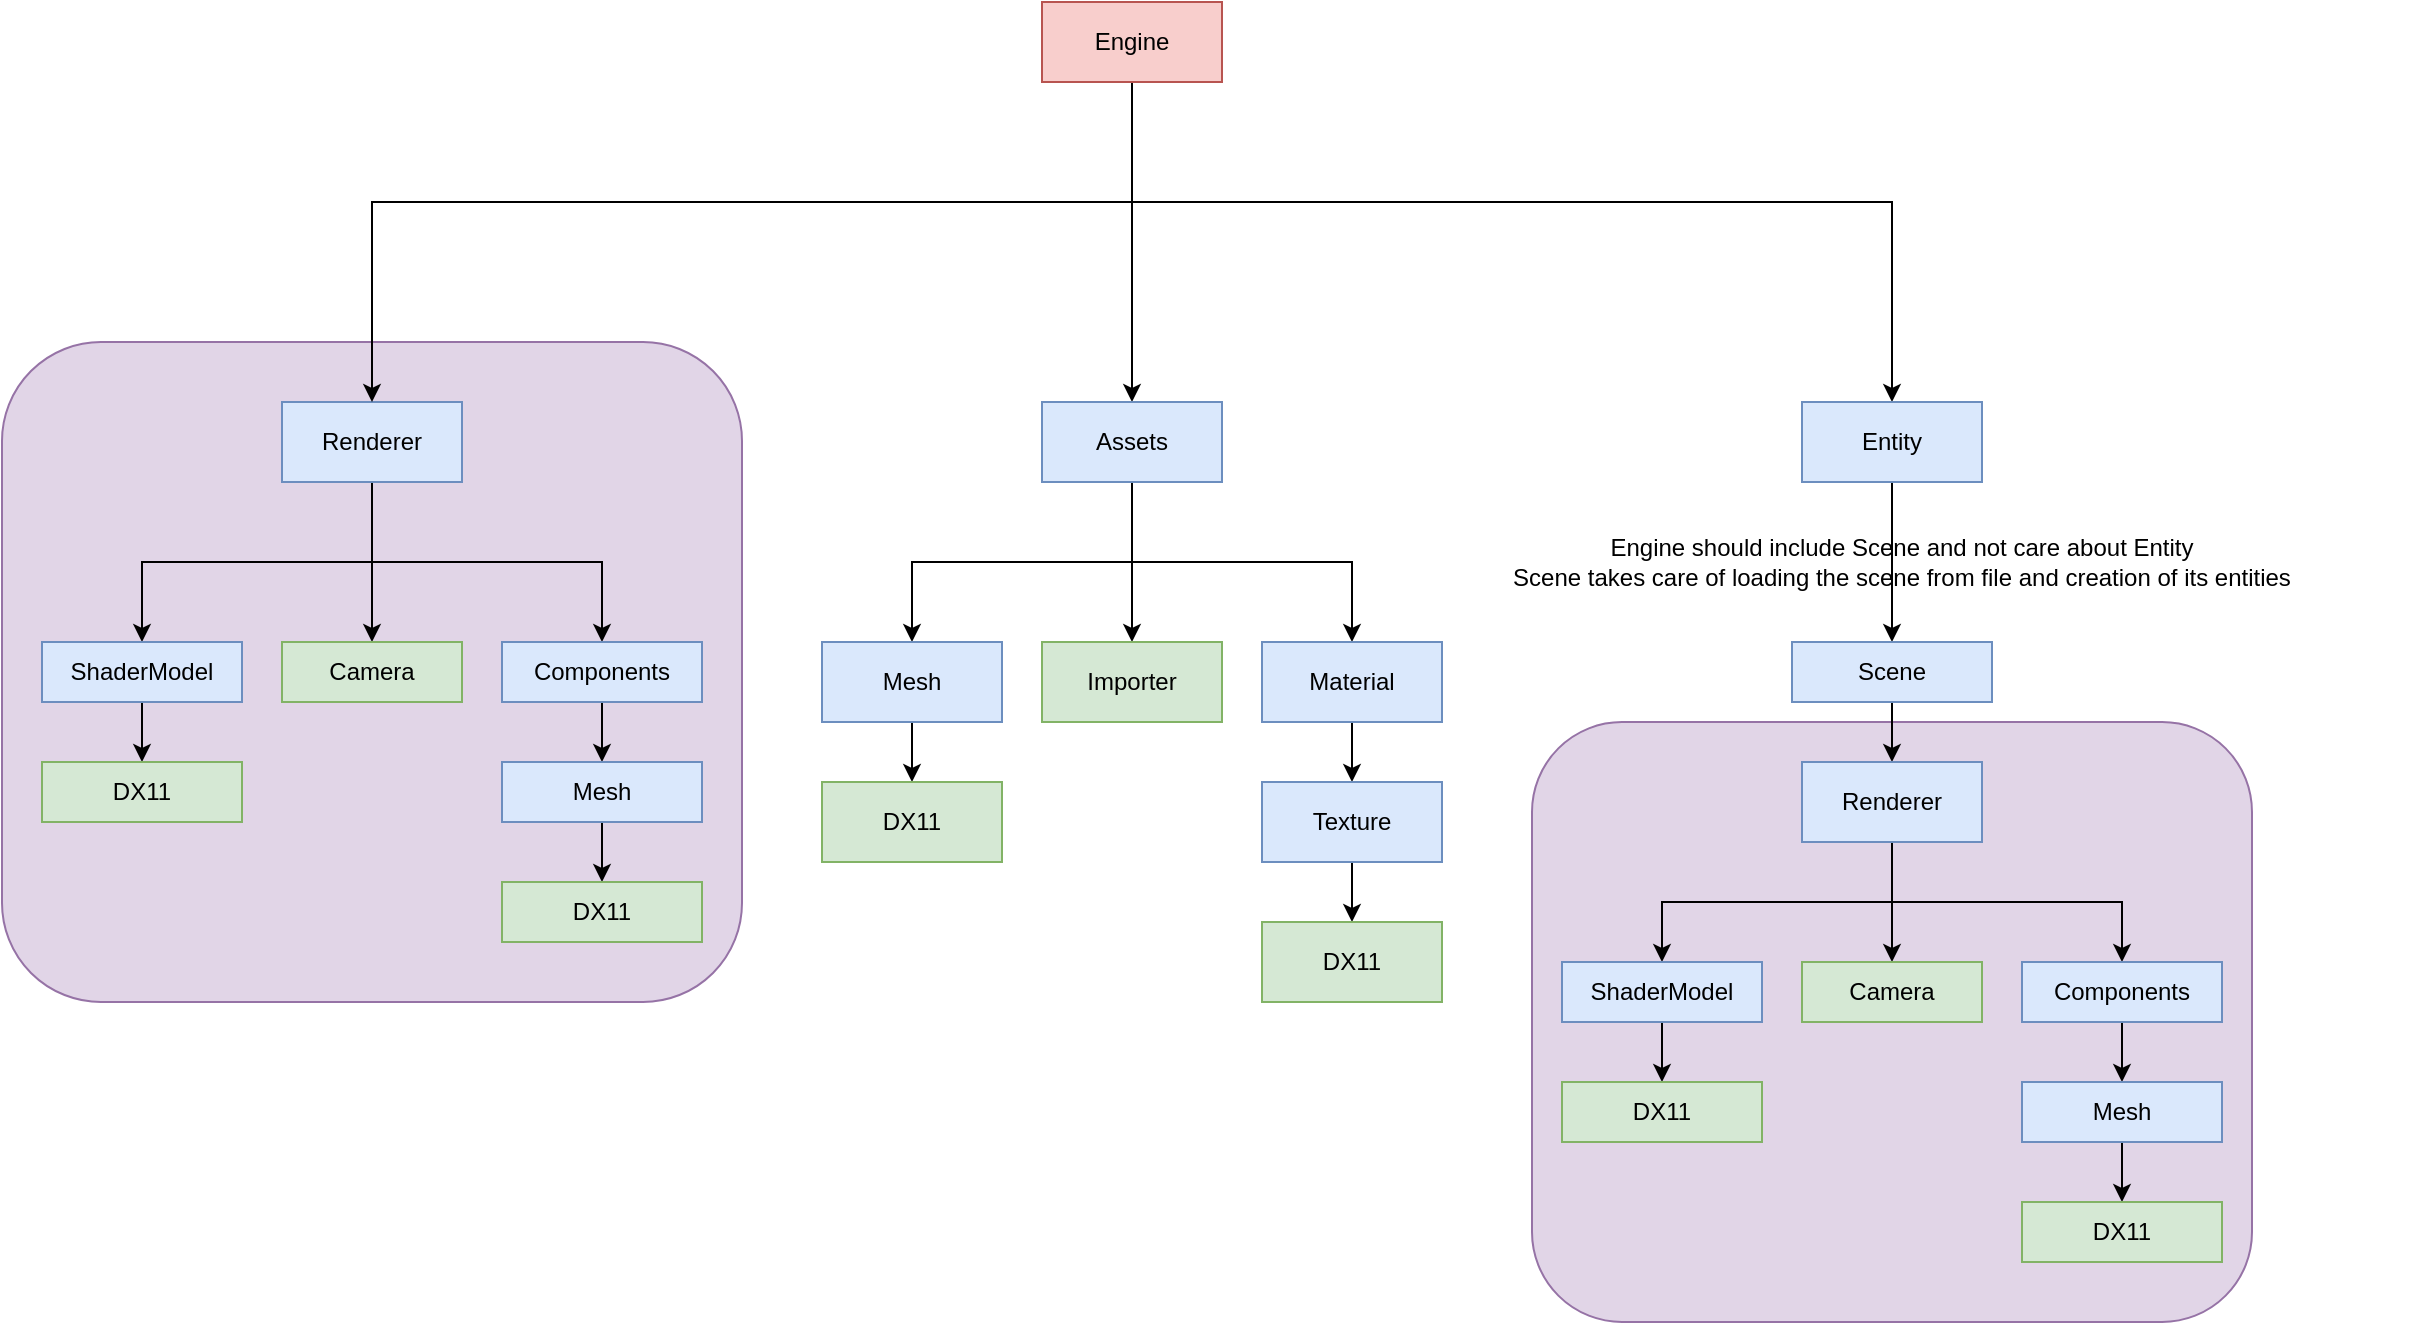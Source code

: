 <mxfile version="20.1.1" type="device"><diagram id="vIpPrbdXPWJ64f4rsOr0" name="Page-1"><mxGraphModel dx="1381" dy="804" grid="1" gridSize="10" guides="1" tooltips="1" connect="1" arrows="1" fold="1" page="1" pageScale="1" pageWidth="1920" pageHeight="1200" math="0" shadow="0"><root><mxCell id="0"/><mxCell id="1" parent="0"/><mxCell id="zivgBIZ-1JmUz1FBlETV-57" value="" style="rounded=1;whiteSpace=wrap;html=1;fillColor=#e1d5e7;strokeColor=#9673a6;" vertex="1" parent="1"><mxGeometry x="1355" y="680" width="360" height="300" as="geometry"/></mxCell><mxCell id="zivgBIZ-1JmUz1FBlETV-56" value="" style="rounded=1;whiteSpace=wrap;html=1;fillColor=#e1d5e7;strokeColor=#9673a6;" vertex="1" parent="1"><mxGeometry x="590" y="490" width="370" height="330" as="geometry"/></mxCell><mxCell id="zivgBIZ-1JmUz1FBlETV-5" value="" style="edgeStyle=orthogonalEdgeStyle;rounded=0;orthogonalLoop=1;jettySize=auto;html=1;" edge="1" parent="1" source="zivgBIZ-1JmUz1FBlETV-2" target="zivgBIZ-1JmUz1FBlETV-4"><mxGeometry relative="1" as="geometry"><Array as="points"><mxPoint x="775" y="580"/><mxPoint x="775" y="580"/></Array></mxGeometry></mxCell><mxCell id="zivgBIZ-1JmUz1FBlETV-7" value="" style="edgeStyle=orthogonalEdgeStyle;rounded=0;orthogonalLoop=1;jettySize=auto;html=1;" edge="1" parent="1" source="zivgBIZ-1JmUz1FBlETV-2" target="zivgBIZ-1JmUz1FBlETV-6"><mxGeometry relative="1" as="geometry"><Array as="points"><mxPoint x="775" y="600"/><mxPoint x="660" y="600"/></Array></mxGeometry></mxCell><mxCell id="zivgBIZ-1JmUz1FBlETV-10" value="" style="edgeStyle=orthogonalEdgeStyle;rounded=0;orthogonalLoop=1;jettySize=auto;html=1;" edge="1" parent="1" source="zivgBIZ-1JmUz1FBlETV-2" target="zivgBIZ-1JmUz1FBlETV-9"><mxGeometry relative="1" as="geometry"><Array as="points"><mxPoint x="775" y="600"/><mxPoint x="890" y="600"/></Array></mxGeometry></mxCell><mxCell id="zivgBIZ-1JmUz1FBlETV-2" value="Renderer" style="rounded=0;whiteSpace=wrap;html=1;fillColor=#dae8fc;strokeColor=#6c8ebf;" vertex="1" parent="1"><mxGeometry x="730" y="520" width="90" height="40" as="geometry"/></mxCell><mxCell id="zivgBIZ-1JmUz1FBlETV-4" value="Camera" style="rounded=0;whiteSpace=wrap;html=1;fillColor=#d5e8d4;strokeColor=#82b366;" vertex="1" parent="1"><mxGeometry x="730" y="640" width="90" height="30" as="geometry"/></mxCell><mxCell id="zivgBIZ-1JmUz1FBlETV-12" value="" style="edgeStyle=orthogonalEdgeStyle;rounded=0;orthogonalLoop=1;jettySize=auto;html=1;" edge="1" parent="1" source="zivgBIZ-1JmUz1FBlETV-6" target="zivgBIZ-1JmUz1FBlETV-11"><mxGeometry relative="1" as="geometry"/></mxCell><mxCell id="zivgBIZ-1JmUz1FBlETV-6" value="ShaderModel" style="rounded=0;whiteSpace=wrap;html=1;fillColor=#dae8fc;strokeColor=#6c8ebf;" vertex="1" parent="1"><mxGeometry x="610" y="640" width="100" height="30" as="geometry"/></mxCell><mxCell id="zivgBIZ-1JmUz1FBlETV-14" value="" style="edgeStyle=orthogonalEdgeStyle;rounded=0;orthogonalLoop=1;jettySize=auto;html=1;" edge="1" parent="1" source="zivgBIZ-1JmUz1FBlETV-9" target="zivgBIZ-1JmUz1FBlETV-13"><mxGeometry relative="1" as="geometry"/></mxCell><mxCell id="zivgBIZ-1JmUz1FBlETV-9" value="Components" style="rounded=0;whiteSpace=wrap;html=1;fillColor=#dae8fc;strokeColor=#6c8ebf;" vertex="1" parent="1"><mxGeometry x="840" y="640" width="100" height="30" as="geometry"/></mxCell><mxCell id="zivgBIZ-1JmUz1FBlETV-11" value="DX11" style="rounded=0;whiteSpace=wrap;html=1;fillColor=#d5e8d4;strokeColor=#82b366;" vertex="1" parent="1"><mxGeometry x="610" y="700" width="100" height="30" as="geometry"/></mxCell><mxCell id="zivgBIZ-1JmUz1FBlETV-16" value="" style="edgeStyle=orthogonalEdgeStyle;rounded=0;orthogonalLoop=1;jettySize=auto;html=1;" edge="1" parent="1" source="zivgBIZ-1JmUz1FBlETV-13" target="zivgBIZ-1JmUz1FBlETV-15"><mxGeometry relative="1" as="geometry"/></mxCell><mxCell id="zivgBIZ-1JmUz1FBlETV-13" value="Mesh" style="rounded=0;whiteSpace=wrap;html=1;fillColor=#dae8fc;strokeColor=#6c8ebf;" vertex="1" parent="1"><mxGeometry x="840" y="700" width="100" height="30" as="geometry"/></mxCell><mxCell id="zivgBIZ-1JmUz1FBlETV-15" value="DX11" style="rounded=0;whiteSpace=wrap;html=1;fillColor=#d5e8d4;strokeColor=#82b366;" vertex="1" parent="1"><mxGeometry x="840" y="760" width="100" height="30" as="geometry"/></mxCell><mxCell id="zivgBIZ-1JmUz1FBlETV-18" style="edgeStyle=orthogonalEdgeStyle;rounded=0;orthogonalLoop=1;jettySize=auto;html=1;entryX=0.5;entryY=0;entryDx=0;entryDy=0;" edge="1" parent="1" source="zivgBIZ-1JmUz1FBlETV-17" target="zivgBIZ-1JmUz1FBlETV-2"><mxGeometry relative="1" as="geometry"><Array as="points"><mxPoint x="1155" y="420"/><mxPoint x="775" y="420"/></Array></mxGeometry></mxCell><mxCell id="zivgBIZ-1JmUz1FBlETV-20" value="" style="edgeStyle=orthogonalEdgeStyle;rounded=0;orthogonalLoop=1;jettySize=auto;html=1;" edge="1" parent="1" source="zivgBIZ-1JmUz1FBlETV-17" target="zivgBIZ-1JmUz1FBlETV-19"><mxGeometry relative="1" as="geometry"/></mxCell><mxCell id="zivgBIZ-1JmUz1FBlETV-34" value="" style="edgeStyle=orthogonalEdgeStyle;rounded=0;orthogonalLoop=1;jettySize=auto;html=1;" edge="1" parent="1" source="zivgBIZ-1JmUz1FBlETV-17" target="zivgBIZ-1JmUz1FBlETV-33"><mxGeometry relative="1" as="geometry"><Array as="points"><mxPoint x="1155" y="420"/><mxPoint x="1535" y="420"/></Array></mxGeometry></mxCell><mxCell id="zivgBIZ-1JmUz1FBlETV-17" value="Engine" style="rounded=0;whiteSpace=wrap;html=1;fillColor=#f8cecc;strokeColor=#b85450;" vertex="1" parent="1"><mxGeometry x="1110" y="320" width="90" height="40" as="geometry"/></mxCell><mxCell id="zivgBIZ-1JmUz1FBlETV-22" value="" style="edgeStyle=orthogonalEdgeStyle;rounded=0;orthogonalLoop=1;jettySize=auto;html=1;" edge="1" parent="1" source="zivgBIZ-1JmUz1FBlETV-19" target="zivgBIZ-1JmUz1FBlETV-21"><mxGeometry relative="1" as="geometry"><Array as="points"><mxPoint x="1155" y="600"/><mxPoint x="1045" y="600"/></Array></mxGeometry></mxCell><mxCell id="zivgBIZ-1JmUz1FBlETV-24" value="" style="edgeStyle=orthogonalEdgeStyle;rounded=0;orthogonalLoop=1;jettySize=auto;html=1;" edge="1" parent="1" source="zivgBIZ-1JmUz1FBlETV-19" target="zivgBIZ-1JmUz1FBlETV-23"><mxGeometry relative="1" as="geometry"><Array as="points"><mxPoint x="1155" y="600"/><mxPoint x="1265" y="600"/></Array></mxGeometry></mxCell><mxCell id="zivgBIZ-1JmUz1FBlETV-26" value="" style="edgeStyle=orthogonalEdgeStyle;rounded=0;orthogonalLoop=1;jettySize=auto;html=1;" edge="1" parent="1" source="zivgBIZ-1JmUz1FBlETV-19" target="zivgBIZ-1JmUz1FBlETV-25"><mxGeometry relative="1" as="geometry"/></mxCell><mxCell id="zivgBIZ-1JmUz1FBlETV-19" value="Assets" style="rounded=0;whiteSpace=wrap;html=1;fillColor=#dae8fc;strokeColor=#6c8ebf;" vertex="1" parent="1"><mxGeometry x="1110" y="520" width="90" height="40" as="geometry"/></mxCell><mxCell id="zivgBIZ-1JmUz1FBlETV-32" style="edgeStyle=orthogonalEdgeStyle;rounded=0;orthogonalLoop=1;jettySize=auto;html=1;entryX=0.5;entryY=0;entryDx=0;entryDy=0;" edge="1" parent="1" source="zivgBIZ-1JmUz1FBlETV-21" target="zivgBIZ-1JmUz1FBlETV-31"><mxGeometry relative="1" as="geometry"/></mxCell><mxCell id="zivgBIZ-1JmUz1FBlETV-21" value="Mesh" style="rounded=0;whiteSpace=wrap;html=1;fillColor=#dae8fc;strokeColor=#6c8ebf;" vertex="1" parent="1"><mxGeometry x="1000" y="640" width="90" height="40" as="geometry"/></mxCell><mxCell id="zivgBIZ-1JmUz1FBlETV-28" value="" style="edgeStyle=orthogonalEdgeStyle;rounded=0;orthogonalLoop=1;jettySize=auto;html=1;" edge="1" parent="1" source="zivgBIZ-1JmUz1FBlETV-23" target="zivgBIZ-1JmUz1FBlETV-27"><mxGeometry relative="1" as="geometry"/></mxCell><mxCell id="zivgBIZ-1JmUz1FBlETV-23" value="Material" style="rounded=0;whiteSpace=wrap;html=1;fillColor=#dae8fc;strokeColor=#6c8ebf;" vertex="1" parent="1"><mxGeometry x="1220" y="640" width="90" height="40" as="geometry"/></mxCell><mxCell id="zivgBIZ-1JmUz1FBlETV-25" value="Importer" style="rounded=0;whiteSpace=wrap;html=1;fillColor=#d5e8d4;strokeColor=#82b366;" vertex="1" parent="1"><mxGeometry x="1110" y="640" width="90" height="40" as="geometry"/></mxCell><mxCell id="zivgBIZ-1JmUz1FBlETV-30" value="" style="edgeStyle=orthogonalEdgeStyle;rounded=0;orthogonalLoop=1;jettySize=auto;html=1;" edge="1" parent="1" source="zivgBIZ-1JmUz1FBlETV-27" target="zivgBIZ-1JmUz1FBlETV-29"><mxGeometry relative="1" as="geometry"/></mxCell><mxCell id="zivgBIZ-1JmUz1FBlETV-27" value="Texture" style="rounded=0;whiteSpace=wrap;html=1;fillColor=#dae8fc;strokeColor=#6c8ebf;" vertex="1" parent="1"><mxGeometry x="1220" y="710" width="90" height="40" as="geometry"/></mxCell><mxCell id="zivgBIZ-1JmUz1FBlETV-29" value="DX11" style="rounded=0;whiteSpace=wrap;html=1;fillColor=#d5e8d4;strokeColor=#82b366;" vertex="1" parent="1"><mxGeometry x="1220" y="780" width="90" height="40" as="geometry"/></mxCell><mxCell id="zivgBIZ-1JmUz1FBlETV-31" value="DX11" style="rounded=0;whiteSpace=wrap;html=1;fillColor=#d5e8d4;strokeColor=#82b366;" vertex="1" parent="1"><mxGeometry x="1000" y="710" width="90" height="40" as="geometry"/></mxCell><mxCell id="zivgBIZ-1JmUz1FBlETV-36" value="" style="edgeStyle=orthogonalEdgeStyle;rounded=0;orthogonalLoop=1;jettySize=auto;html=1;" edge="1" parent="1" source="zivgBIZ-1JmUz1FBlETV-33" target="zivgBIZ-1JmUz1FBlETV-35"><mxGeometry relative="1" as="geometry"/></mxCell><mxCell id="zivgBIZ-1JmUz1FBlETV-33" value="Entity" style="rounded=0;whiteSpace=wrap;html=1;fillColor=#dae8fc;strokeColor=#6c8ebf;" vertex="1" parent="1"><mxGeometry x="1490" y="520" width="90" height="40" as="geometry"/></mxCell><mxCell id="zivgBIZ-1JmUz1FBlETV-40" style="edgeStyle=orthogonalEdgeStyle;rounded=0;orthogonalLoop=1;jettySize=auto;html=1;entryX=0.5;entryY=0;entryDx=0;entryDy=0;" edge="1" parent="1" source="zivgBIZ-1JmUz1FBlETV-35"><mxGeometry relative="1" as="geometry"><mxPoint x="1535" y="700" as="targetPoint"/></mxGeometry></mxCell><mxCell id="zivgBIZ-1JmUz1FBlETV-35" value="Scene" style="rounded=0;whiteSpace=wrap;html=1;fillColor=#dae8fc;strokeColor=#6c8ebf;" vertex="1" parent="1"><mxGeometry x="1485" y="640" width="100" height="30" as="geometry"/></mxCell><mxCell id="zivgBIZ-1JmUz1FBlETV-43" value="" style="edgeStyle=orthogonalEdgeStyle;rounded=0;orthogonalLoop=1;jettySize=auto;html=1;" edge="1" parent="1" source="zivgBIZ-1JmUz1FBlETV-46" target="zivgBIZ-1JmUz1FBlETV-47"><mxGeometry relative="1" as="geometry"><Array as="points"><mxPoint x="1535" y="760"/><mxPoint x="1535" y="760"/></Array></mxGeometry></mxCell><mxCell id="zivgBIZ-1JmUz1FBlETV-44" value="" style="edgeStyle=orthogonalEdgeStyle;rounded=0;orthogonalLoop=1;jettySize=auto;html=1;" edge="1" parent="1" source="zivgBIZ-1JmUz1FBlETV-46" target="zivgBIZ-1JmUz1FBlETV-49"><mxGeometry relative="1" as="geometry"><Array as="points"><mxPoint x="1535" y="770"/><mxPoint x="1420" y="770"/></Array></mxGeometry></mxCell><mxCell id="zivgBIZ-1JmUz1FBlETV-45" value="" style="edgeStyle=orthogonalEdgeStyle;rounded=0;orthogonalLoop=1;jettySize=auto;html=1;" edge="1" parent="1" source="zivgBIZ-1JmUz1FBlETV-46" target="zivgBIZ-1JmUz1FBlETV-51"><mxGeometry relative="1" as="geometry"><Array as="points"><mxPoint x="1535" y="770"/><mxPoint x="1650" y="770"/></Array></mxGeometry></mxCell><mxCell id="zivgBIZ-1JmUz1FBlETV-46" value="Renderer" style="rounded=0;whiteSpace=wrap;html=1;fillColor=#dae8fc;strokeColor=#6c8ebf;" vertex="1" parent="1"><mxGeometry x="1490" y="700" width="90" height="40" as="geometry"/></mxCell><mxCell id="zivgBIZ-1JmUz1FBlETV-47" value="Camera" style="rounded=0;whiteSpace=wrap;html=1;fillColor=#d5e8d4;strokeColor=#82b366;" vertex="1" parent="1"><mxGeometry x="1490" y="800" width="90" height="30" as="geometry"/></mxCell><mxCell id="zivgBIZ-1JmUz1FBlETV-48" value="" style="edgeStyle=orthogonalEdgeStyle;rounded=0;orthogonalLoop=1;jettySize=auto;html=1;" edge="1" parent="1" source="zivgBIZ-1JmUz1FBlETV-49" target="zivgBIZ-1JmUz1FBlETV-52"><mxGeometry relative="1" as="geometry"/></mxCell><mxCell id="zivgBIZ-1JmUz1FBlETV-49" value="ShaderModel" style="rounded=0;whiteSpace=wrap;html=1;fillColor=#dae8fc;strokeColor=#6c8ebf;" vertex="1" parent="1"><mxGeometry x="1370" y="800" width="100" height="30" as="geometry"/></mxCell><mxCell id="zivgBIZ-1JmUz1FBlETV-50" value="" style="edgeStyle=orthogonalEdgeStyle;rounded=0;orthogonalLoop=1;jettySize=auto;html=1;" edge="1" parent="1" source="zivgBIZ-1JmUz1FBlETV-51" target="zivgBIZ-1JmUz1FBlETV-54"><mxGeometry relative="1" as="geometry"/></mxCell><mxCell id="zivgBIZ-1JmUz1FBlETV-51" value="Components" style="rounded=0;whiteSpace=wrap;html=1;fillColor=#dae8fc;strokeColor=#6c8ebf;" vertex="1" parent="1"><mxGeometry x="1600" y="800" width="100" height="30" as="geometry"/></mxCell><mxCell id="zivgBIZ-1JmUz1FBlETV-52" value="DX11" style="rounded=0;whiteSpace=wrap;html=1;fillColor=#d5e8d4;strokeColor=#82b366;" vertex="1" parent="1"><mxGeometry x="1370" y="860" width="100" height="30" as="geometry"/></mxCell><mxCell id="zivgBIZ-1JmUz1FBlETV-53" value="" style="edgeStyle=orthogonalEdgeStyle;rounded=0;orthogonalLoop=1;jettySize=auto;html=1;" edge="1" parent="1" source="zivgBIZ-1JmUz1FBlETV-54" target="zivgBIZ-1JmUz1FBlETV-55"><mxGeometry relative="1" as="geometry"/></mxCell><mxCell id="zivgBIZ-1JmUz1FBlETV-54" value="Mesh" style="rounded=0;whiteSpace=wrap;html=1;fillColor=#dae8fc;strokeColor=#6c8ebf;" vertex="1" parent="1"><mxGeometry x="1600" y="860" width="100" height="30" as="geometry"/></mxCell><mxCell id="zivgBIZ-1JmUz1FBlETV-55" value="DX11" style="rounded=0;whiteSpace=wrap;html=1;fillColor=#d5e8d4;strokeColor=#82b366;" vertex="1" parent="1"><mxGeometry x="1600" y="920" width="100" height="30" as="geometry"/></mxCell><mxCell id="zivgBIZ-1JmUz1FBlETV-60" value="&lt;div&gt;&lt;br&gt;&lt;/div&gt;&lt;div&gt;Engine should include Scene and not care about Entity&lt;/div&gt;&lt;div&gt;Scene takes care of loading the scene from file and creation of its entities&lt;/div&gt;&lt;div&gt;&lt;br&gt;&lt;/div&gt;" style="text;html=1;strokeColor=none;fillColor=none;align=center;verticalAlign=middle;whiteSpace=wrap;rounded=0;" vertex="1" parent="1"><mxGeometry x="1280" y="540" width="520" height="120" as="geometry"/></mxCell></root></mxGraphModel></diagram></mxfile>